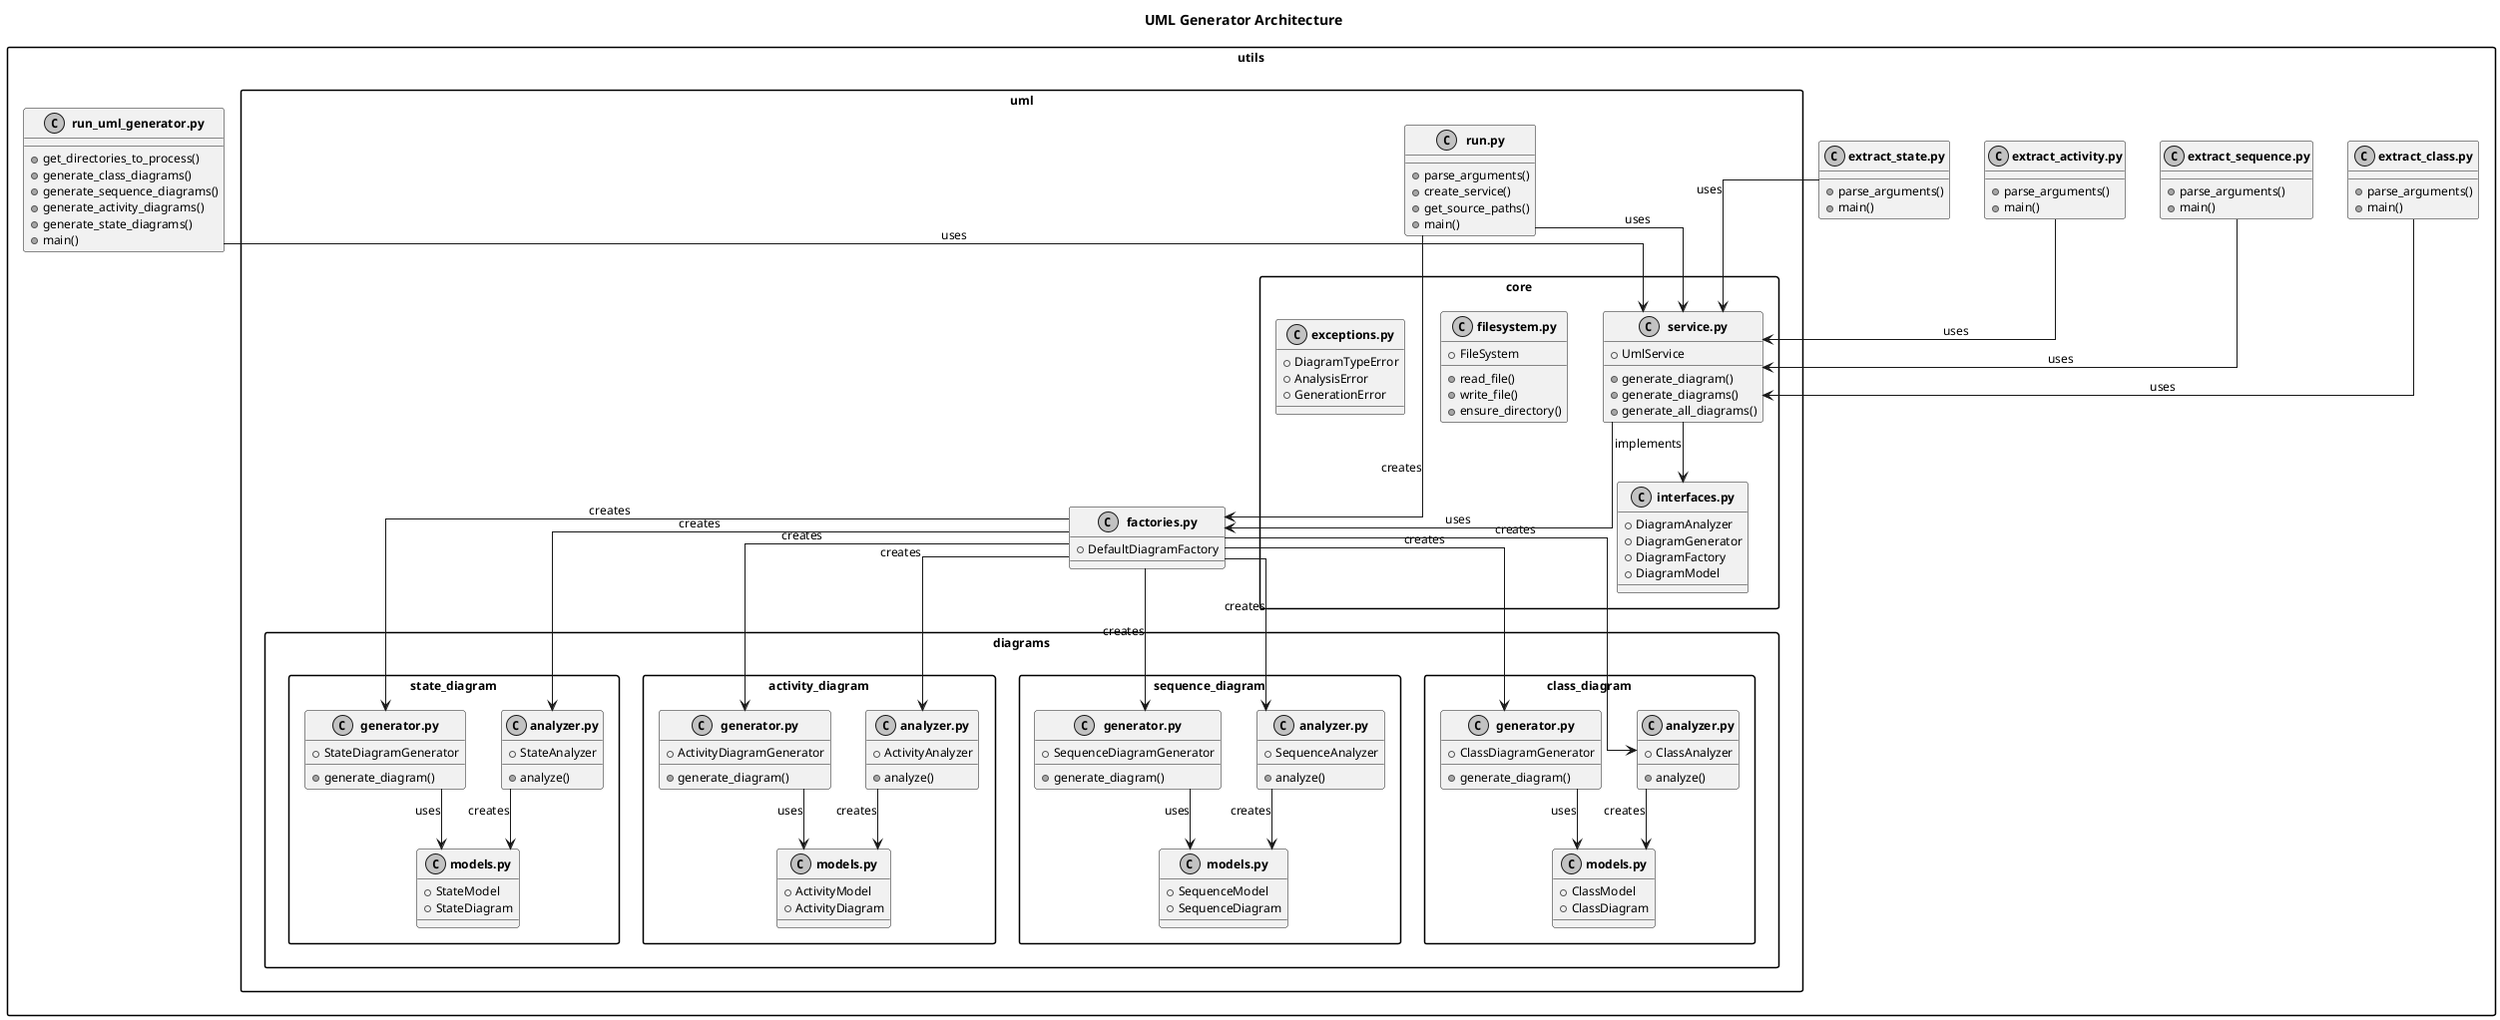 @startuml UML Generator Structure

' Style settings
skinparam packageStyle rectangle
skinparam monochrome true
skinparam shadowing false
skinparam defaultFontName Arial
skinparam defaultFontSize 12
skinparam packageFontStyle bold
skinparam classFontStyle bold
skinparam classFontSize 14
skinparam classAttributeFontSize 12
skinparam linetype ortho

' Title
title UML Generator Architecture

' Packages
package "utils.uml" {
  class "run.py" as Run {
    +parse_arguments()
    +create_service()
    +get_source_paths()
    +main()
  }
  
  class "factories.py" as Factories {
    +DefaultDiagramFactory
  }
  
  package "core" {
    class "service.py" as Service {
      +UmlService
      +generate_diagram()
      +generate_diagrams()
      +generate_all_diagrams()
    }
    
    class "interfaces.py" as Interfaces {
      +DiagramAnalyzer
      +DiagramGenerator
      +DiagramFactory
      +DiagramModel
    }
    
    class "filesystem.py" as FileSystem {
      +FileSystem
      +read_file()
      +write_file()
      +ensure_directory()
    }
    
    class "exceptions.py" as Exceptions {
      +DiagramTypeError
      +AnalysisError
      +GenerationError
    }
  }
  
  package "diagrams" {
    package "class_diagram" {
      class "analyzer.py" as ClassAnalyzer {
        +ClassAnalyzer
        +analyze()
      }
      
      class "generator.py" as ClassGenerator {
        +ClassDiagramGenerator
        +generate_diagram()
      }
      
      class "models.py" as ClassModels {
        +ClassModel
        +ClassDiagram
      }
    }
    
    package "sequence_diagram" {
      class "analyzer.py" as SequenceAnalyzer {
        +SequenceAnalyzer
        +analyze()
      }
      
      class "generator.py" as SequenceGenerator {
        +SequenceDiagramGenerator
        +generate_diagram()
      }
      
      class "models.py" as SequenceModels {
        +SequenceModel
        +SequenceDiagram
      }
    }
    
    package "activity_diagram" {
      class "analyzer.py" as ActivityAnalyzer {
        +ActivityAnalyzer
        +analyze()
      }
      
      class "generator.py" as ActivityGenerator {
        +ActivityDiagramGenerator
        +generate_diagram()
      }
      
      class "models.py" as ActivityModels {
        +ActivityModel
        +ActivityDiagram
      }
    }
    
    package "state_diagram" {
      class "analyzer.py" as StateAnalyzer {
        +StateAnalyzer
        +analyze()
      }
      
      class "generator.py" as StateGenerator {
        +StateDiagramGenerator
        +generate_diagram()
      }
      
      class "models.py" as StateModels {
        +StateModel
        +StateDiagram
      }
    }
  }
}

' External scripts
package "utils" {
  class "extract_class.py" as ExtractClass {
    +parse_arguments()
    +main()
  }
  
  class "extract_sequence.py" as ExtractSequence {
    +parse_arguments()
    +main()
  }
  
  class "extract_activity.py" as ExtractActivity {
    +parse_arguments()
    +main()
  }
  
  class "extract_state.py" as ExtractState {
    +parse_arguments()
    +main()
  }
  
  class "run_uml_generator.py" as RunUmlGenerator {
    +get_directories_to_process()
    +generate_class_diagrams()
    +generate_sequence_diagrams()
    +generate_activity_diagrams()
    +generate_state_diagrams()
    +main()
  }
}

' Relationships
Run --> Service : uses
Run --> Factories : creates

Factories --> ClassAnalyzer : creates
Factories --> ClassGenerator : creates
Factories --> SequenceAnalyzer : creates
Factories --> SequenceGenerator : creates
Factories --> ActivityAnalyzer : creates
Factories --> ActivityGenerator : creates
Factories --> StateAnalyzer : creates
Factories --> StateGenerator : creates

Service --> Factories : uses
Service --> Interfaces : implements

ClassAnalyzer --> ClassModels : creates
ClassGenerator --> ClassModels : uses
SequenceAnalyzer --> SequenceModels : creates
SequenceGenerator --> SequenceModels : uses
ActivityAnalyzer --> ActivityModels : creates
ActivityGenerator --> ActivityModels : uses
StateAnalyzer --> StateModels : creates
StateGenerator --> StateModels : uses

ExtractClass --> Service : uses
ExtractSequence --> Service : uses
ExtractActivity --> Service : uses
ExtractState --> Service : uses
RunUmlGenerator --> Service : uses

@enduml

